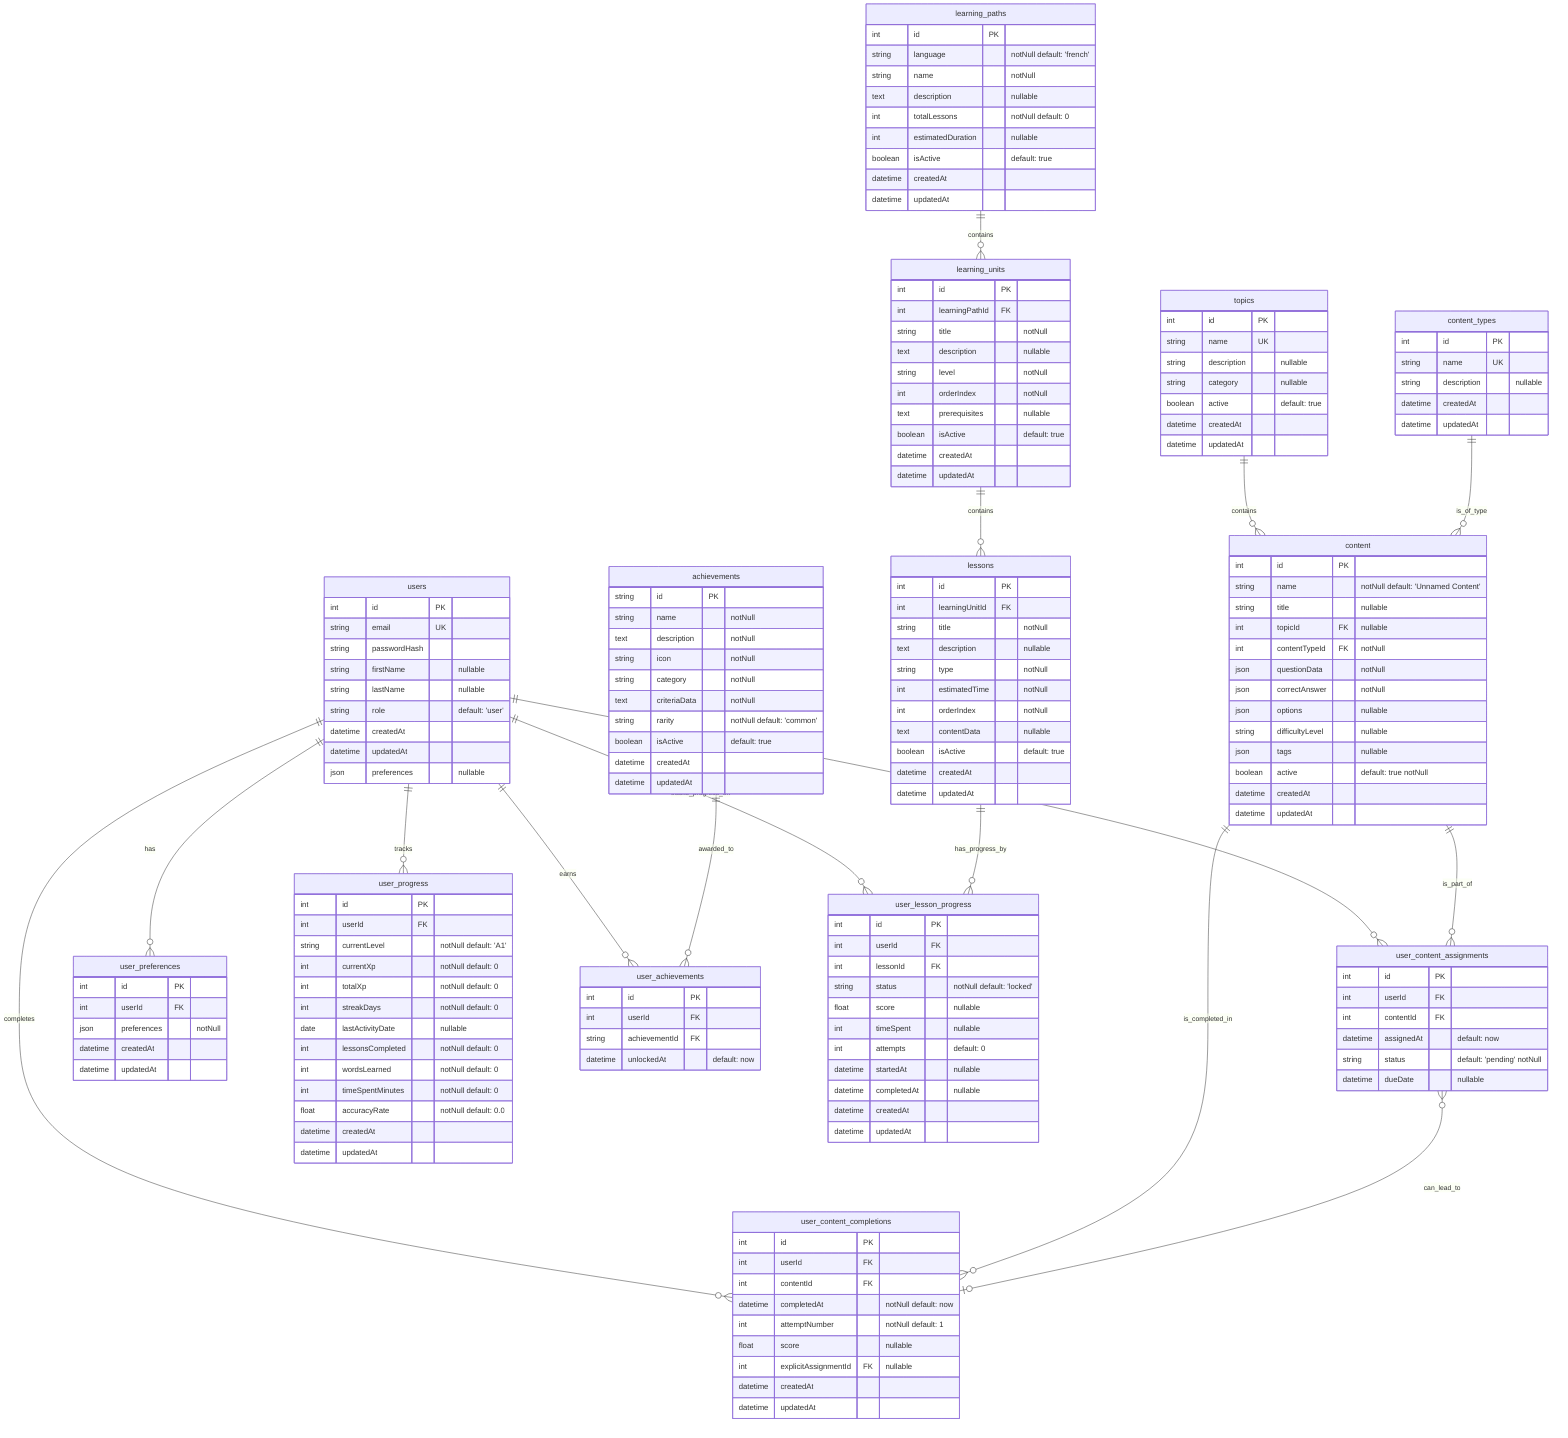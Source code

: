erDiagram
    users {
        int id PK
        string email UK
        string passwordHash
        string firstName "nullable"
        string lastName "nullable"
        string role "default: 'user'"
        datetime createdAt
        datetime updatedAt
        json preferences "nullable"
    }

    topics {
        int id PK
        string name UK
        string description "nullable"
        string category "nullable"
        boolean active "default: true"
        datetime createdAt
        datetime updatedAt
    }

    content_types {
        int id PK
        string name UK
        string description "nullable"
        datetime createdAt
        datetime updatedAt
    }

    content {
        int id PK
        string name "notNull default: 'Unnamed Content'"
        string title "nullable"
        int topicId FK "nullable"
        int contentTypeId FK "notNull"
        json questionData "notNull"
        json correctAnswer "notNull"
        json options "nullable"
        string difficultyLevel "nullable"
        json tags "nullable"
        boolean active "default: true notNull"
        datetime createdAt
        datetime updatedAt
    }

    user_content_assignments {
        int id PK
        int userId FK
        int contentId FK
        datetime assignedAt "default: now"
        string status "default: 'pending' notNull"
        datetime dueDate "nullable"
        %% unique userId, contentId
    }

    user_preferences {
        int id PK
        int userId FK
        json preferences "notNull"
        datetime createdAt
        datetime updatedAt
    }

    user_content_completions {
        int id PK
        int userId FK
        int contentId FK
        datetime completedAt "notNull default: now"
        int attemptNumber "notNull default: 1"
        float score "nullable"
        int explicitAssignmentId FK "nullable"
        datetime createdAt
        datetime updatedAt
    }

    user_progress {
        int id PK
        int userId FK
        string currentLevel "notNull default: 'A1'"
        int currentXp "notNull default: 0"
        int totalXp "notNull default: 0"
        int streakDays "notNull default: 0"
        date lastActivityDate "nullable"
        int lessonsCompleted "notNull default: 0"
        int wordsLearned "notNull default: 0"
        int timeSpentMinutes "notNull default: 0"
        float accuracyRate "notNull default: 0.0"
        datetime createdAt
        datetime updatedAt
    }

    learning_paths {
        int id PK
        string language "notNull default: 'french'"
        string name "notNull"
        text description "nullable"
        int totalLessons "notNull default: 0"
        int estimatedDuration "nullable"
        boolean isActive "default: true"
        datetime createdAt
        datetime updatedAt
    }

    learning_units {
        int id PK
        int learningPathId FK
        string title "notNull"
        text description "nullable"
        string level "notNull"
        int orderIndex "notNull"
        text prerequisites "nullable"
        boolean isActive "default: true"
        datetime createdAt
        datetime updatedAt
    }

    lessons {
        int id PK
        int learningUnitId FK
        string title "notNull"
        text description "nullable"
        string type "notNull"
        int estimatedTime "notNull"
        int orderIndex "notNull"
        text contentData "nullable"
        boolean isActive "default: true"
        datetime createdAt
        datetime updatedAt
    }

    achievements {
        string id PK
        string name "notNull"
        text description "notNull"
        string icon "notNull"
        string category "notNull"
        text criteriaData "notNull"
        string rarity "notNull default: 'common'"
        boolean isActive "default: true"
        datetime createdAt
        datetime updatedAt
    }

    user_achievements {
        int id PK
        int userId FK
        string achievementId FK
        datetime unlockedAt "default: now"
        %% unique userId, achievementId
    }

    user_lesson_progress {
        int id PK
        int userId FK
        int lessonId FK
        string status "notNull default: 'locked'"
        float score "nullable"
        int timeSpent "nullable"
        int attempts "default: 0"
        datetime startedAt "nullable"
        datetime completedAt "nullable"
        datetime createdAt
        datetime updatedAt
        %% unique userId, lessonId
    }

    users ||--o{ user_preferences : "has"
    users ||--o{ user_content_assignments : "assigned"
    content ||--o{ user_content_assignments : "is_part_of"
    users ||--o{ user_content_completions : "completes"
    content ||--o{ user_content_completions : "is_completed_in"
    user_content_assignments }o--o| user_content_completions : "can_lead_to"

    topics ||--o{ content : "contains"
    content_types ||--o{ content : "is_of_type"

    users ||--o{ user_progress : "tracks"
    learning_paths ||--o{ learning_units : "contains"
    learning_units ||--o{ lessons : "contains"
    users ||--o{ user_achievements : "earns"
    achievements ||--o{ user_achievements : "awarded_to"
    users ||--o{ user_lesson_progress : "tracks_progress_on"
    lessons ||--o{ user_lesson_progress : "has_progress_by"